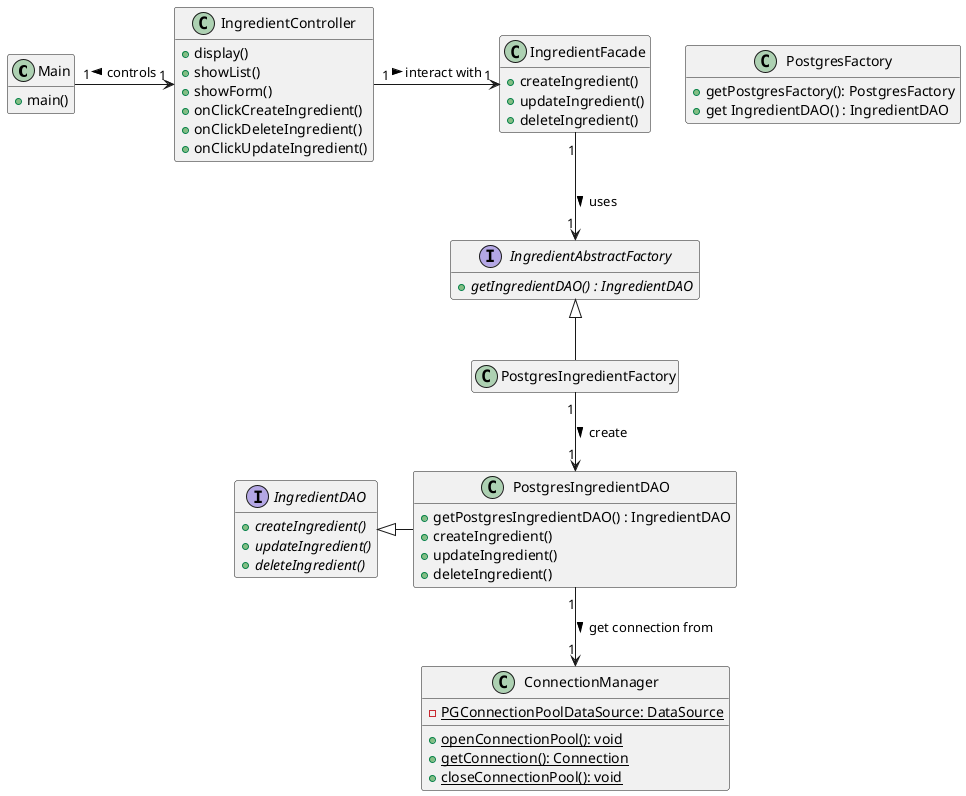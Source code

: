 @startuml IngredientClassDiagram
hide empty members

class Main {
  + main()
}

class IngredientController {
  + display()
  + showList()
  + showForm()
  + onClickCreateIngredient()
  + onClickDeleteIngredient()
  + onClickUpdateIngredient()
}


class IngredientFacade {
  + createIngredient()
  + updateIngredient()
  + deleteIngredient()
}


interface IngredientAbstractFactory {
  + {abstract} getIngredientDAO() : IngredientDAO

}


class PostgresFactory {
  + getPostgresFactory(): PostgresFactory
  + get IngredientDAO() : IngredientDAO
}


Interface IngredientDAO {
  + {abstract} createIngredient()
  + {abstract} updateIngredient()
  + {abstract} deleteIngredient()
}


class PostgresIngredientDAO{
  + getPostgresIngredientDAO() : IngredientDAO
  + createIngredient()
  + updateIngredient()
  + deleteIngredient()
}


class ConnectionManager {
  - {static} PGConnectionPoolDataSource: DataSource
  + {static} openConnectionPool(): void
  + {static} getConnection(): Connection
  + {static} closeConnectionPool(): void
}

PostgresIngredientFactory -u-|> IngredientAbstractFactory
PostgresIngredientDAO     -l-|> IngredientDAO

Main            "1" -r-> "1" IngredientController: <  controls
IngredientController      "1" -r-> "1" IngredientFacade: > interact with
IngredientFacade          "1" --> "1" IngredientAbstractFactory: > uses
PostgresIngredientFactory "1" --> "1" PostgresIngredientDAO: > create
PostgresIngredientDAO     "1" --> "1" ConnectionManager:> get connection from
@enduml